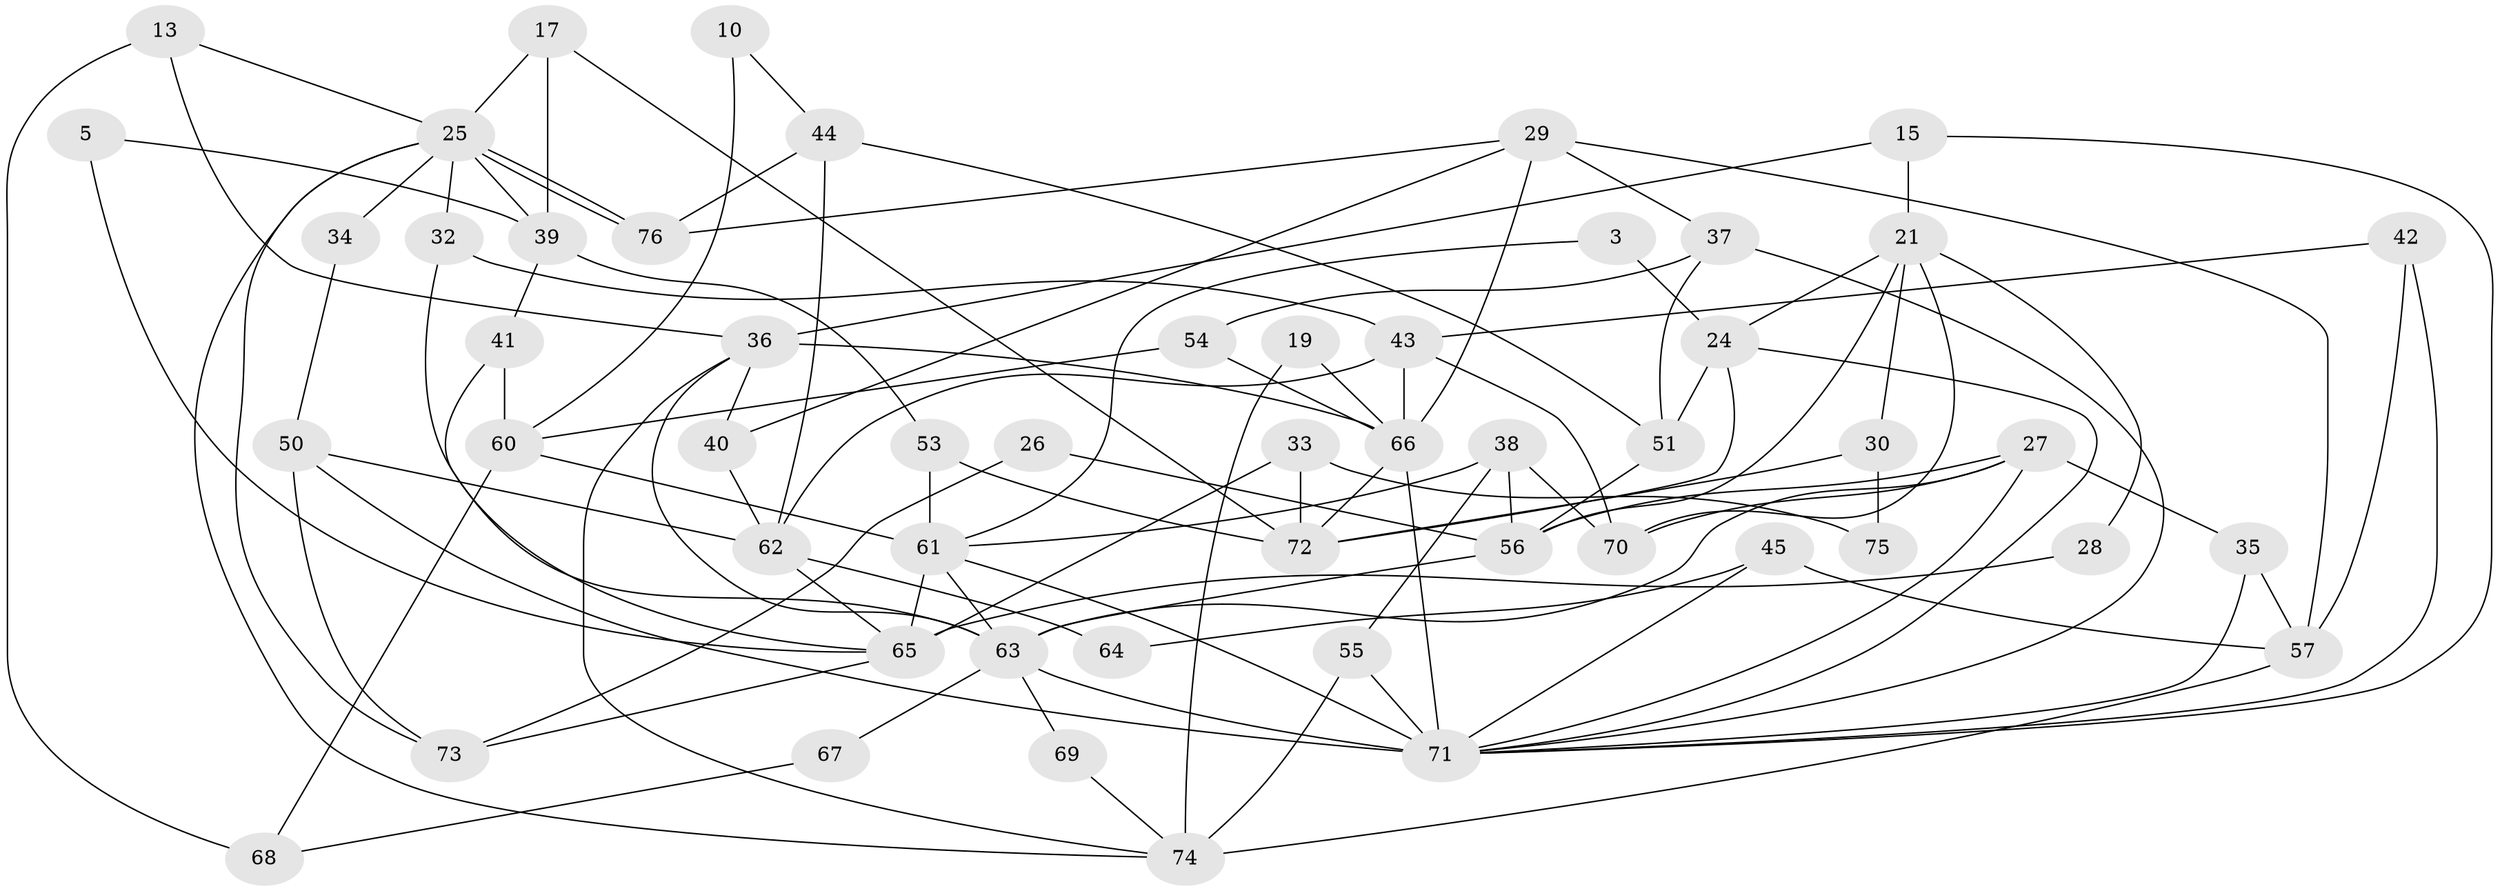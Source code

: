 // original degree distribution, {5: 0.13157894736842105, 2: 0.14473684210526316, 3: 0.27631578947368424, 4: 0.2631578947368421, 6: 0.13157894736842105, 7: 0.039473684210526314, 8: 0.013157894736842105}
// Generated by graph-tools (version 1.1) at 2025/52/03/04/25 21:52:51]
// undirected, 53 vertices, 110 edges
graph export_dot {
graph [start="1"]
  node [color=gray90,style=filled];
  3;
  5;
  10;
  13;
  15;
  17 [super="+14"];
  19;
  21 [super="+16"];
  24 [super="+22"];
  25 [super="+12"];
  26;
  27 [super="+20"];
  28;
  29 [super="+9"];
  30;
  32;
  33;
  34;
  35;
  36;
  37;
  38;
  39;
  40;
  41;
  42;
  43 [super="+4"];
  44;
  45;
  50;
  51;
  53;
  54;
  55;
  56 [super="+49"];
  57;
  60 [super="+11"];
  61 [super="+1+8+18"];
  62;
  63 [super="+48"];
  64;
  65 [super="+31"];
  66 [super="+7+59"];
  67;
  68;
  69;
  70 [super="+58"];
  71 [super="+6+52"];
  72;
  73;
  74 [super="+23"];
  75;
  76 [super="+46"];
  3 -- 24;
  3 -- 61;
  5 -- 65;
  5 -- 39;
  10 -- 44;
  10 -- 60 [weight=2];
  13 -- 36;
  13 -- 25;
  13 -- 68;
  15 -- 36;
  15 -- 71;
  15 -- 21;
  17 -- 39 [weight=2];
  17 -- 72;
  17 -- 25;
  19 -- 74;
  19 -- 66;
  21 -- 70 [weight=2];
  21 -- 28;
  21 -- 56;
  21 -- 24;
  21 -- 30;
  24 -- 51;
  24 -- 72 [weight=2];
  24 -- 71;
  25 -- 76 [weight=2];
  25 -- 76;
  25 -- 34;
  25 -- 39;
  25 -- 32;
  25 -- 73;
  25 -- 74;
  26 -- 56;
  26 -- 73;
  27 -- 56;
  27 -- 71;
  27 -- 35;
  27 -- 70;
  27 -- 63;
  28 -- 65 [weight=2];
  29 -- 57;
  29 -- 66;
  29 -- 40;
  29 -- 37;
  29 -- 76;
  30 -- 72;
  30 -- 75;
  32 -- 43;
  32 -- 63;
  33 -- 72;
  33 -- 65 [weight=2];
  33 -- 75;
  34 -- 50;
  35 -- 57;
  35 -- 71;
  36 -- 74 [weight=2];
  36 -- 40;
  36 -- 63;
  36 -- 66;
  37 -- 54;
  37 -- 51;
  37 -- 71;
  38 -- 55;
  38 -- 61;
  38 -- 56;
  38 -- 70;
  39 -- 53;
  39 -- 41;
  40 -- 62;
  41 -- 65;
  41 -- 60;
  42 -- 57;
  42 -- 71;
  42 -- 43;
  43 -- 66 [weight=2];
  43 -- 70;
  43 -- 62;
  44 -- 62;
  44 -- 76;
  44 -- 51;
  45 -- 57;
  45 -- 64;
  45 -- 71 [weight=2];
  50 -- 73;
  50 -- 62;
  50 -- 71 [weight=2];
  51 -- 56;
  53 -- 72;
  53 -- 61;
  54 -- 60;
  54 -- 66;
  55 -- 71;
  55 -- 74 [weight=2];
  56 -- 63 [weight=2];
  57 -- 74;
  60 -- 68 [weight=2];
  60 -- 61 [weight=2];
  61 -- 65 [weight=2];
  61 -- 71;
  61 -- 63;
  62 -- 64;
  62 -- 65;
  63 -- 67;
  63 -- 69;
  63 -- 71 [weight=3];
  65 -- 73;
  66 -- 71;
  66 -- 72;
  67 -- 68;
  69 -- 74;
}

